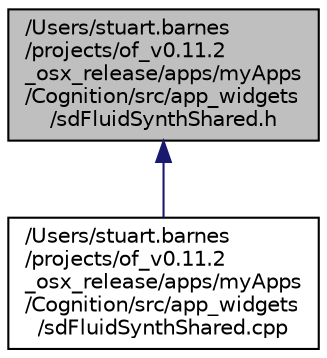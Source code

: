 digraph "/Users/stuart.barnes/projects/of_v0.11.2_osx_release/apps/myApps/Cognition/src/app_widgets/sdFluidSynthShared.h"
{
 // LATEX_PDF_SIZE
  edge [fontname="Helvetica",fontsize="10",labelfontname="Helvetica",labelfontsize="10"];
  node [fontname="Helvetica",fontsize="10",shape=record];
  Node1 [label="/Users/stuart.barnes\l/projects/of_v0.11.2\l_osx_release/apps/myApps\l/Cognition/src/app_widgets\l/sdFluidSynthShared.h",height=0.2,width=0.4,color="black", fillcolor="grey75", style="filled", fontcolor="black",tooltip=" "];
  Node1 -> Node2 [dir="back",color="midnightblue",fontsize="10",style="solid",fontname="Helvetica"];
  Node2 [label="/Users/stuart.barnes\l/projects/of_v0.11.2\l_osx_release/apps/myApps\l/Cognition/src/app_widgets\l/sdFluidSynthShared.cpp",height=0.2,width=0.4,color="black", fillcolor="white", style="filled",URL="$sdFluidSynthShared_8cpp.html",tooltip=" "];
}
